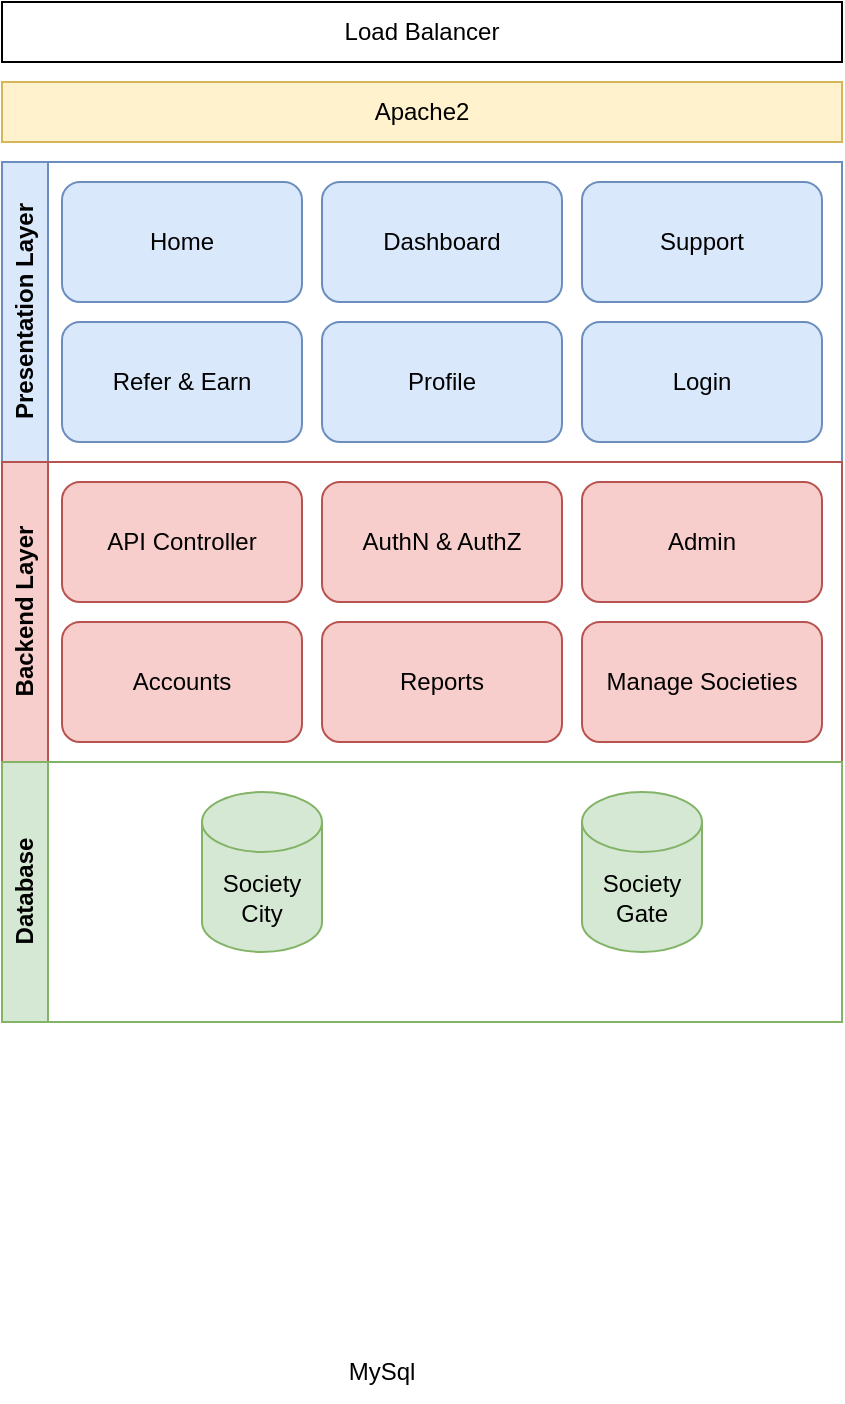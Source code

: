 <mxfile version="24.6.4" type="github">
  <diagram name="Page-1" id="C9jLN2DpHzkTzg0tFA4g">
    <mxGraphModel dx="901" dy="615" grid="1" gridSize="10" guides="1" tooltips="1" connect="1" arrows="1" fold="1" page="1" pageScale="1" pageWidth="827" pageHeight="1169" math="0" shadow="0">
      <root>
        <mxCell id="0" />
        <mxCell id="1" parent="0" />
        <mxCell id="EpsHPpFX5rDBm0fRQGSb-9" value="Apache2" style="rounded=0;whiteSpace=wrap;html=1;fillColor=#fff2cc;strokeColor=#d6b656;" parent="1" vertex="1">
          <mxGeometry x="80" y="160" width="420" height="30" as="geometry" />
        </mxCell>
        <mxCell id="EpsHPpFX5rDBm0fRQGSb-10" value="Load Balancer" style="rounded=0;whiteSpace=wrap;html=1;" parent="1" vertex="1">
          <mxGeometry x="80" y="120" width="420" height="30" as="geometry" />
        </mxCell>
        <mxCell id="xfAIjOWjKCa7WjZMfG3j-6" value="Presentation Layer" style="swimlane;horizontal=0;whiteSpace=wrap;html=1;fillColor=#dae8fc;strokeColor=#6c8ebf;" vertex="1" parent="1">
          <mxGeometry x="80" y="200" width="420" height="150" as="geometry" />
        </mxCell>
        <mxCell id="xfAIjOWjKCa7WjZMfG3j-13" value="Home" style="rounded=1;whiteSpace=wrap;html=1;fillColor=#dae8fc;strokeColor=#6c8ebf;" vertex="1" parent="xfAIjOWjKCa7WjZMfG3j-6">
          <mxGeometry x="30" y="10" width="120" height="60" as="geometry" />
        </mxCell>
        <mxCell id="xfAIjOWjKCa7WjZMfG3j-14" value="Dashboard" style="rounded=1;whiteSpace=wrap;html=1;fillColor=#dae8fc;strokeColor=#6c8ebf;" vertex="1" parent="xfAIjOWjKCa7WjZMfG3j-6">
          <mxGeometry x="160" y="10" width="120" height="60" as="geometry" />
        </mxCell>
        <mxCell id="xfAIjOWjKCa7WjZMfG3j-17" value="Support" style="rounded=1;whiteSpace=wrap;html=1;fillColor=#dae8fc;strokeColor=#6c8ebf;" vertex="1" parent="xfAIjOWjKCa7WjZMfG3j-6">
          <mxGeometry x="290" y="10" width="120" height="60" as="geometry" />
        </mxCell>
        <mxCell id="xfAIjOWjKCa7WjZMfG3j-18" value="Refer &amp;amp; Earn" style="rounded=1;whiteSpace=wrap;html=1;fillColor=#dae8fc;strokeColor=#6c8ebf;" vertex="1" parent="xfAIjOWjKCa7WjZMfG3j-6">
          <mxGeometry x="30" y="80" width="120" height="60" as="geometry" />
        </mxCell>
        <mxCell id="xfAIjOWjKCa7WjZMfG3j-19" value="Profile" style="rounded=1;whiteSpace=wrap;html=1;fillColor=#dae8fc;strokeColor=#6c8ebf;" vertex="1" parent="xfAIjOWjKCa7WjZMfG3j-6">
          <mxGeometry x="160" y="80" width="120" height="60" as="geometry" />
        </mxCell>
        <mxCell id="xfAIjOWjKCa7WjZMfG3j-20" value="Login" style="rounded=1;whiteSpace=wrap;html=1;fillColor=#dae8fc;strokeColor=#6c8ebf;" vertex="1" parent="xfAIjOWjKCa7WjZMfG3j-6">
          <mxGeometry x="290" y="80" width="120" height="60" as="geometry" />
        </mxCell>
        <mxCell id="xfAIjOWjKCa7WjZMfG3j-7" value="Backend Layer" style="swimlane;horizontal=0;whiteSpace=wrap;html=1;fillColor=#f8cecc;strokeColor=#b85450;" vertex="1" parent="1">
          <mxGeometry x="80" y="350" width="420" height="150" as="geometry" />
        </mxCell>
        <mxCell id="EpsHPpFX5rDBm0fRQGSb-11" value="API Controller" style="rounded=1;whiteSpace=wrap;html=1;fillColor=#f8cecc;strokeColor=#b85450;" parent="xfAIjOWjKCa7WjZMfG3j-7" vertex="1">
          <mxGeometry x="30" y="10" width="120" height="60" as="geometry" />
        </mxCell>
        <mxCell id="xfAIjOWjKCa7WjZMfG3j-1" value="AuthN &amp;amp; AuthZ" style="rounded=1;whiteSpace=wrap;html=1;fillColor=#f8cecc;strokeColor=#b85450;" vertex="1" parent="xfAIjOWjKCa7WjZMfG3j-7">
          <mxGeometry x="160" y="10" width="120" height="60" as="geometry" />
        </mxCell>
        <mxCell id="xfAIjOWjKCa7WjZMfG3j-3" value="Admin" style="rounded=1;whiteSpace=wrap;html=1;fillColor=#f8cecc;strokeColor=#b85450;" vertex="1" parent="xfAIjOWjKCa7WjZMfG3j-7">
          <mxGeometry x="290" y="10" width="120" height="60" as="geometry" />
        </mxCell>
        <mxCell id="xfAIjOWjKCa7WjZMfG3j-15" value="Accounts" style="rounded=1;whiteSpace=wrap;html=1;fillColor=#f8cecc;strokeColor=#b85450;" vertex="1" parent="xfAIjOWjKCa7WjZMfG3j-7">
          <mxGeometry x="30" y="80" width="120" height="60" as="geometry" />
        </mxCell>
        <mxCell id="xfAIjOWjKCa7WjZMfG3j-16" value="Reports" style="rounded=1;whiteSpace=wrap;html=1;fillColor=#f8cecc;strokeColor=#b85450;" vertex="1" parent="xfAIjOWjKCa7WjZMfG3j-7">
          <mxGeometry x="160" y="80" width="120" height="60" as="geometry" />
        </mxCell>
        <mxCell id="xfAIjOWjKCa7WjZMfG3j-21" value="Manage Societies" style="rounded=1;whiteSpace=wrap;html=1;fillColor=#f8cecc;strokeColor=#b85450;" vertex="1" parent="xfAIjOWjKCa7WjZMfG3j-7">
          <mxGeometry x="290" y="80" width="120" height="60" as="geometry" />
        </mxCell>
        <mxCell id="xfAIjOWjKCa7WjZMfG3j-9" value="Database" style="swimlane;horizontal=0;whiteSpace=wrap;html=1;fillColor=#d5e8d4;strokeColor=#82b366;" vertex="1" parent="1">
          <mxGeometry x="80" y="500" width="420" height="130" as="geometry" />
        </mxCell>
        <mxCell id="EpsHPpFX5rDBm0fRQGSb-8" value="Society City" style="shape=cylinder3;whiteSpace=wrap;html=1;boundedLbl=1;backgroundOutline=1;size=15;fillColor=#d5e8d4;strokeColor=#82b366;" parent="xfAIjOWjKCa7WjZMfG3j-9" vertex="1">
          <mxGeometry x="100" y="15" width="60" height="80" as="geometry" />
        </mxCell>
        <mxCell id="EpsHPpFX5rDBm0fRQGSb-1" value="Society Gate" style="shape=cylinder3;whiteSpace=wrap;html=1;boundedLbl=1;backgroundOutline=1;size=15;fillColor=#d5e8d4;strokeColor=#82b366;" parent="xfAIjOWjKCa7WjZMfG3j-9" vertex="1">
          <mxGeometry x="290" y="15" width="60" height="80" as="geometry" />
        </mxCell>
        <mxCell id="xfAIjOWjKCa7WjZMfG3j-12" value="MySql" style="text;html=1;align=center;verticalAlign=middle;whiteSpace=wrap;rounded=0;" vertex="1" parent="1">
          <mxGeometry x="240" y="790" width="60" height="30" as="geometry" />
        </mxCell>
      </root>
    </mxGraphModel>
  </diagram>
</mxfile>
